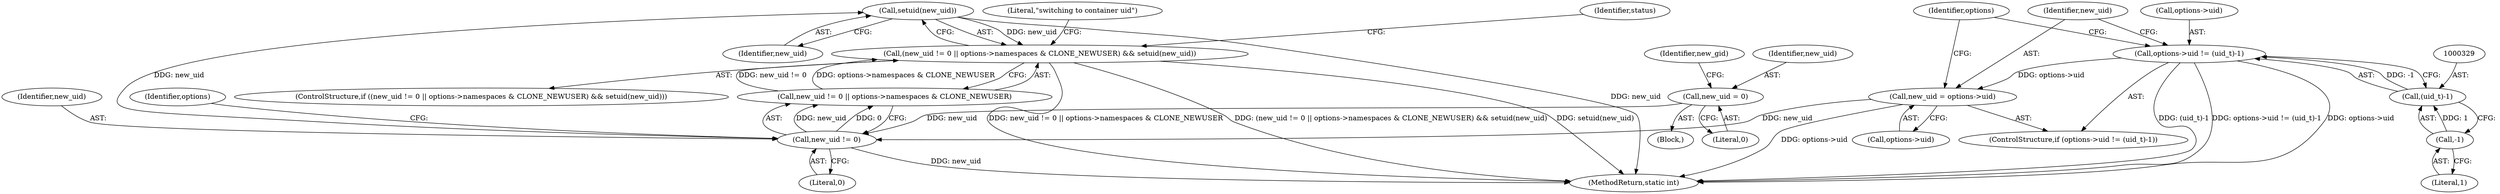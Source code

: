 digraph "0_lxc_5c3fcae78b63ac9dd56e36075903921bd9461f9e@API" {
"1000432" [label="(Call,setuid(new_uid))"];
"1000424" [label="(Call,new_uid != 0)"];
"1000332" [label="(Call,new_uid = options->uid)"];
"1000324" [label="(Call,options->uid != (uid_t)-1)"];
"1000328" [label="(Call,(uid_t)-1)"];
"1000330" [label="(Call,-1)"];
"1000306" [label="(Call,new_uid = 0)"];
"1000422" [label="(Call,(new_uid != 0 || options->namespaces & CLONE_NEWUSER) && setuid(new_uid))"];
"1000325" [label="(Call,options->uid)"];
"1000424" [label="(Call,new_uid != 0)"];
"1000334" [label="(Call,options->uid)"];
"1000324" [label="(Call,options->uid != (uid_t)-1)"];
"1000333" [label="(Identifier,new_uid)"];
"1000422" [label="(Call,(new_uid != 0 || options->namespaces & CLONE_NEWUSER) && setuid(new_uid))"];
"1000425" [label="(Identifier,new_uid)"];
"1000307" [label="(Identifier,new_uid)"];
"1000426" [label="(Literal,0)"];
"1000332" [label="(Call,new_uid = options->uid)"];
"1000433" [label="(Identifier,new_uid)"];
"1000436" [label="(Literal,\"switching to container uid\")"];
"1000429" [label="(Identifier,options)"];
"1000340" [label="(Identifier,options)"];
"1000310" [label="(Identifier,new_gid)"];
"1000421" [label="(ControlStructure,if ((new_uid != 0 || options->namespaces & CLONE_NEWUSER) && setuid(new_uid)))"];
"1000432" [label="(Call,setuid(new_uid))"];
"1000444" [label="(Identifier,status)"];
"1000308" [label="(Literal,0)"];
"1000328" [label="(Call,(uid_t)-1)"];
"1000696" [label="(MethodReturn,static int)"];
"1000331" [label="(Literal,1)"];
"1000330" [label="(Call,-1)"];
"1000306" [label="(Call,new_uid = 0)"];
"1000323" [label="(ControlStructure,if (options->uid != (uid_t)-1))"];
"1000119" [label="(Block,)"];
"1000423" [label="(Call,new_uid != 0 || options->namespaces & CLONE_NEWUSER)"];
"1000432" -> "1000422"  [label="AST: "];
"1000432" -> "1000433"  [label="CFG: "];
"1000433" -> "1000432"  [label="AST: "];
"1000422" -> "1000432"  [label="CFG: "];
"1000432" -> "1000696"  [label="DDG: new_uid"];
"1000432" -> "1000422"  [label="DDG: new_uid"];
"1000424" -> "1000432"  [label="DDG: new_uid"];
"1000424" -> "1000423"  [label="AST: "];
"1000424" -> "1000426"  [label="CFG: "];
"1000425" -> "1000424"  [label="AST: "];
"1000426" -> "1000424"  [label="AST: "];
"1000429" -> "1000424"  [label="CFG: "];
"1000423" -> "1000424"  [label="CFG: "];
"1000424" -> "1000696"  [label="DDG: new_uid"];
"1000424" -> "1000423"  [label="DDG: new_uid"];
"1000424" -> "1000423"  [label="DDG: 0"];
"1000332" -> "1000424"  [label="DDG: new_uid"];
"1000306" -> "1000424"  [label="DDG: new_uid"];
"1000332" -> "1000323"  [label="AST: "];
"1000332" -> "1000334"  [label="CFG: "];
"1000333" -> "1000332"  [label="AST: "];
"1000334" -> "1000332"  [label="AST: "];
"1000340" -> "1000332"  [label="CFG: "];
"1000332" -> "1000696"  [label="DDG: options->uid"];
"1000324" -> "1000332"  [label="DDG: options->uid"];
"1000324" -> "1000323"  [label="AST: "];
"1000324" -> "1000328"  [label="CFG: "];
"1000325" -> "1000324"  [label="AST: "];
"1000328" -> "1000324"  [label="AST: "];
"1000333" -> "1000324"  [label="CFG: "];
"1000340" -> "1000324"  [label="CFG: "];
"1000324" -> "1000696"  [label="DDG: (uid_t)-1"];
"1000324" -> "1000696"  [label="DDG: options->uid != (uid_t)-1"];
"1000324" -> "1000696"  [label="DDG: options->uid"];
"1000328" -> "1000324"  [label="DDG: -1"];
"1000328" -> "1000330"  [label="CFG: "];
"1000329" -> "1000328"  [label="AST: "];
"1000330" -> "1000328"  [label="AST: "];
"1000330" -> "1000328"  [label="DDG: 1"];
"1000330" -> "1000331"  [label="CFG: "];
"1000331" -> "1000330"  [label="AST: "];
"1000306" -> "1000119"  [label="AST: "];
"1000306" -> "1000308"  [label="CFG: "];
"1000307" -> "1000306"  [label="AST: "];
"1000308" -> "1000306"  [label="AST: "];
"1000310" -> "1000306"  [label="CFG: "];
"1000422" -> "1000421"  [label="AST: "];
"1000422" -> "1000423"  [label="CFG: "];
"1000423" -> "1000422"  [label="AST: "];
"1000436" -> "1000422"  [label="CFG: "];
"1000444" -> "1000422"  [label="CFG: "];
"1000422" -> "1000696"  [label="DDG: new_uid != 0 || options->namespaces & CLONE_NEWUSER"];
"1000422" -> "1000696"  [label="DDG: (new_uid != 0 || options->namespaces & CLONE_NEWUSER) && setuid(new_uid)"];
"1000422" -> "1000696"  [label="DDG: setuid(new_uid)"];
"1000423" -> "1000422"  [label="DDG: new_uid != 0"];
"1000423" -> "1000422"  [label="DDG: options->namespaces & CLONE_NEWUSER"];
}
